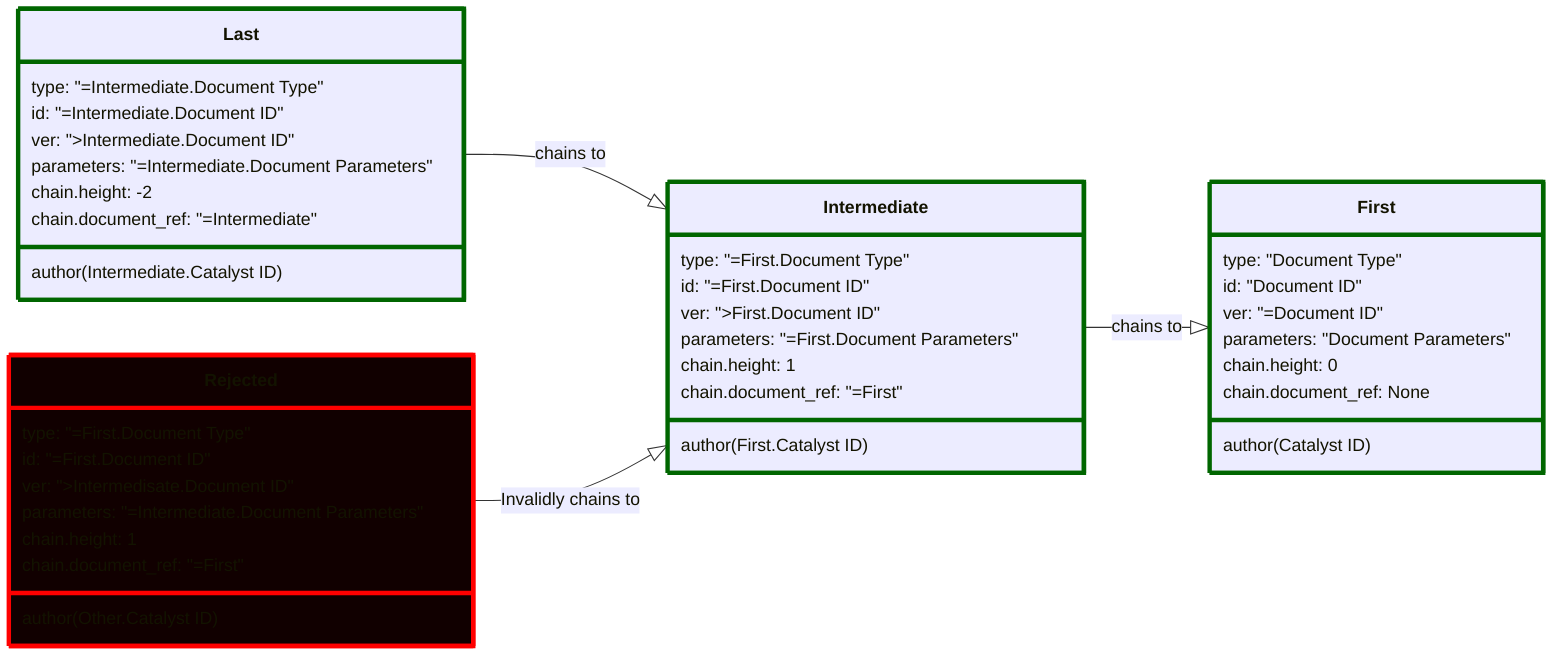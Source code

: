 classDiagram
    direction LR
    class Last {
        type: "=Intermediate.Document Type"
        id: "=Intermediate.Document ID"
        ver: ">Intermediate.Document ID"
        parameters: "=Intermediate.Document Parameters"
        chain.height: -2
        chain.document_ref: "=Intermediate"

        author(Intermediate.Catalyst ID)
    }
    style Last stroke:#060,stroke-width:4px

    class Intermediate {
        type: "=First.Document Type"
        id: "=First.Document ID"
        ver: ">First.Document ID"
        parameters: "=First.Document Parameters"
        chain.height: 1
        chain.document_ref: "=First"

        author(First.Catalyst ID)
    }
    style Intermediate stroke:#060,stroke-width:4px

    class First {
        type: "Document Type"
        id: "Document ID"
        ver: "=Document ID"
        parameters: "Document Parameters"
        chain.height: 0
        chain.document_ref: None

        author(Catalyst ID)
    }
    style First stroke:#060,stroke-width:4px

    Last --|> Intermediate : chains to
    Intermediate --|> First : chains to

    class Rejected {
        type: "=First.Document Type"
        id: "=First.Document ID"
        ver: ">Intermedisate.Document ID"
        parameters: "=Intermediate.Document Parameters"
        chain.height: 1
        chain.document_ref: "=First"

        author(Other.Catalyst ID)
    }

    Rejected --|> Intermediate : Invalidly chains to
    style Rejected fill:#100,stroke:#f00,stroke-width:4px